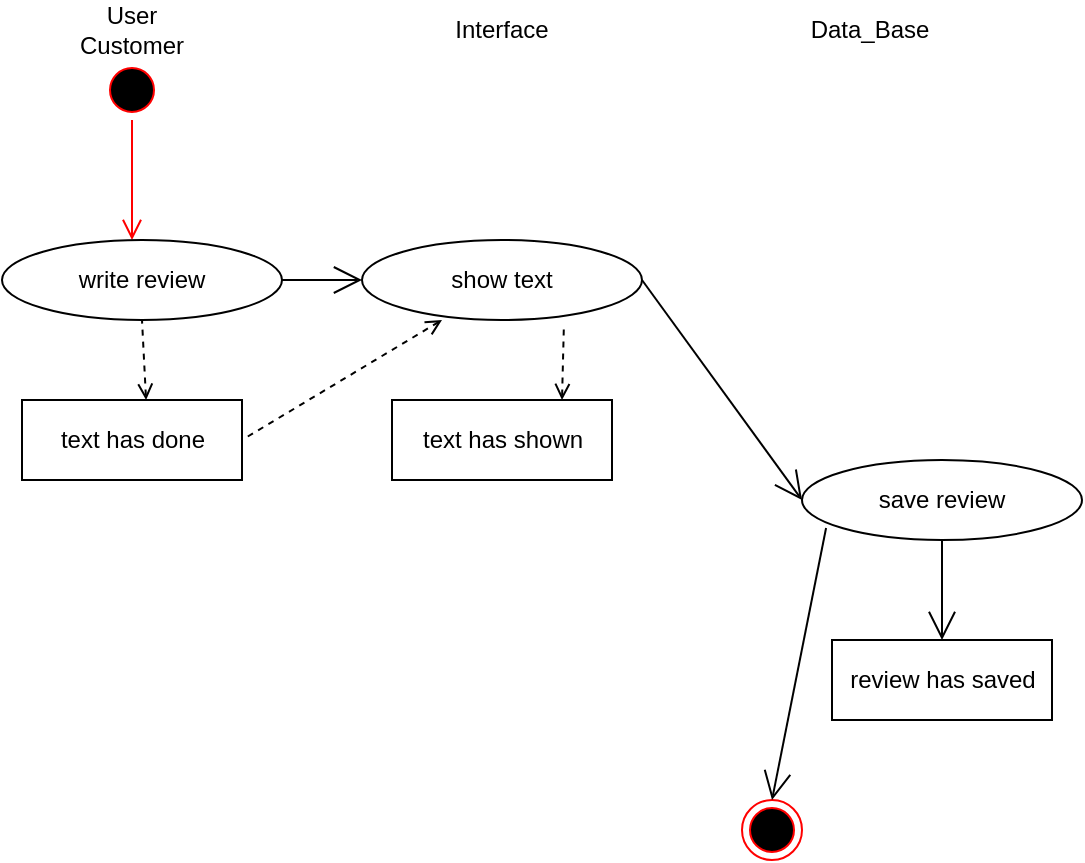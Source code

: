 <mxfile version="20.4.2" type="github">
  <diagram id="z9avxKSbuL60yGJpQ7t2" name="Page-1">
    <mxGraphModel dx="2193" dy="773" grid="1" gridSize="10" guides="1" tooltips="1" connect="1" arrows="1" fold="1" page="1" pageScale="1" pageWidth="827" pageHeight="1169" math="0" shadow="0">
      <root>
        <mxCell id="0" />
        <mxCell id="1" parent="0" />
        <mxCell id="NLPd5qukeARfpIiBdvrz-1" value="" style="ellipse;html=1;shape=startState;fillColor=#000000;strokeColor=#ff0000;" vertex="1" parent="1">
          <mxGeometry x="30" y="40" width="30" height="30" as="geometry" />
        </mxCell>
        <mxCell id="NLPd5qukeARfpIiBdvrz-2" value="" style="edgeStyle=orthogonalEdgeStyle;html=1;verticalAlign=bottom;endArrow=open;endSize=8;strokeColor=#ff0000;rounded=0;" edge="1" source="NLPd5qukeARfpIiBdvrz-1" parent="1">
          <mxGeometry relative="1" as="geometry">
            <mxPoint x="45" y="130" as="targetPoint" />
          </mxGeometry>
        </mxCell>
        <mxCell id="NLPd5qukeARfpIiBdvrz-3" value="User Customer" style="text;html=1;strokeColor=none;fillColor=none;align=center;verticalAlign=middle;whiteSpace=wrap;rounded=0;" vertex="1" parent="1">
          <mxGeometry x="15" y="10" width="60" height="30" as="geometry" />
        </mxCell>
        <mxCell id="NLPd5qukeARfpIiBdvrz-4" value="Interface" style="text;html=1;strokeColor=none;fillColor=none;align=center;verticalAlign=middle;whiteSpace=wrap;rounded=0;" vertex="1" parent="1">
          <mxGeometry x="200" y="10" width="60" height="30" as="geometry" />
        </mxCell>
        <mxCell id="NLPd5qukeARfpIiBdvrz-6" value="Data_Base" style="text;html=1;strokeColor=none;fillColor=none;align=center;verticalAlign=middle;whiteSpace=wrap;rounded=0;" vertex="1" parent="1">
          <mxGeometry x="384" y="10" width="60" height="30" as="geometry" />
        </mxCell>
        <mxCell id="NLPd5qukeARfpIiBdvrz-7" value="write review" style="ellipse;whiteSpace=wrap;html=1;" vertex="1" parent="1">
          <mxGeometry x="-20" y="130" width="140" height="40" as="geometry" />
        </mxCell>
        <mxCell id="NLPd5qukeARfpIiBdvrz-9" value="text has done" style="html=1;" vertex="1" parent="1">
          <mxGeometry x="-10" y="210" width="110" height="40" as="geometry" />
        </mxCell>
        <mxCell id="NLPd5qukeARfpIiBdvrz-12" value="" style="endArrow=none;dashed=1;html=1;rounded=0;startArrow=open;startFill=0;exitX=0.564;exitY=0;exitDx=0;exitDy=0;exitPerimeter=0;entryX=0.5;entryY=1;entryDx=0;entryDy=0;" edge="1" parent="1" source="NLPd5qukeARfpIiBdvrz-9" target="NLPd5qukeARfpIiBdvrz-7">
          <mxGeometry width="50" height="50" relative="1" as="geometry">
            <mxPoint x="340" y="320" as="sourcePoint" />
            <mxPoint x="440" y="220" as="targetPoint" />
            <Array as="points" />
          </mxGeometry>
        </mxCell>
        <mxCell id="NLPd5qukeARfpIiBdvrz-13" value="show text" style="ellipse;whiteSpace=wrap;html=1;" vertex="1" parent="1">
          <mxGeometry x="160" y="130" width="140" height="40" as="geometry" />
        </mxCell>
        <mxCell id="NLPd5qukeARfpIiBdvrz-14" value="" style="endArrow=open;endFill=1;endSize=12;html=1;rounded=0;exitX=1;exitY=0.5;exitDx=0;exitDy=0;entryX=0;entryY=0.5;entryDx=0;entryDy=0;" edge="1" parent="1" source="NLPd5qukeARfpIiBdvrz-7" target="NLPd5qukeARfpIiBdvrz-13">
          <mxGeometry width="160" relative="1" as="geometry">
            <mxPoint x="330" y="240" as="sourcePoint" />
            <mxPoint x="490" y="240" as="targetPoint" />
          </mxGeometry>
        </mxCell>
        <mxCell id="NLPd5qukeARfpIiBdvrz-16" value="" style="endArrow=none;dashed=1;html=1;rounded=0;startArrow=open;startFill=0;entryX=1;entryY=0.5;entryDx=0;entryDy=0;" edge="1" parent="1" target="NLPd5qukeARfpIiBdvrz-9">
          <mxGeometry width="50" height="50" relative="1" as="geometry">
            <mxPoint x="200" y="170" as="sourcePoint" />
            <mxPoint x="250" y="120" as="targetPoint" />
          </mxGeometry>
        </mxCell>
        <mxCell id="NLPd5qukeARfpIiBdvrz-17" value="text has shown" style="html=1;" vertex="1" parent="1">
          <mxGeometry x="175" y="210" width="110" height="40" as="geometry" />
        </mxCell>
        <mxCell id="NLPd5qukeARfpIiBdvrz-18" value="" style="endArrow=none;dashed=1;html=1;rounded=0;startArrow=open;startFill=0;entryX=0.721;entryY=1.075;entryDx=0;entryDy=0;entryPerimeter=0;" edge="1" parent="1" target="NLPd5qukeARfpIiBdvrz-13">
          <mxGeometry width="50" height="50" relative="1" as="geometry">
            <mxPoint x="260" y="210" as="sourcePoint" />
            <mxPoint x="310" y="160" as="targetPoint" />
          </mxGeometry>
        </mxCell>
        <mxCell id="NLPd5qukeARfpIiBdvrz-19" value="save review" style="ellipse;whiteSpace=wrap;html=1;" vertex="1" parent="1">
          <mxGeometry x="380" y="240" width="140" height="40" as="geometry" />
        </mxCell>
        <mxCell id="NLPd5qukeARfpIiBdvrz-20" value="" style="endArrow=open;endFill=1;endSize=12;html=1;rounded=0;exitX=1;exitY=0.5;exitDx=0;exitDy=0;entryX=0;entryY=0.5;entryDx=0;entryDy=0;" edge="1" parent="1" source="NLPd5qukeARfpIiBdvrz-13" target="NLPd5qukeARfpIiBdvrz-19">
          <mxGeometry width="160" relative="1" as="geometry">
            <mxPoint x="330" y="240" as="sourcePoint" />
            <mxPoint x="490" y="240" as="targetPoint" />
          </mxGeometry>
        </mxCell>
        <mxCell id="NLPd5qukeARfpIiBdvrz-21" value="review has saved" style="html=1;" vertex="1" parent="1">
          <mxGeometry x="395" y="330" width="110" height="40" as="geometry" />
        </mxCell>
        <mxCell id="NLPd5qukeARfpIiBdvrz-22" value="" style="endArrow=open;endFill=1;endSize=12;html=1;rounded=0;entryX=0.5;entryY=0;entryDx=0;entryDy=0;exitX=0.5;exitY=1;exitDx=0;exitDy=0;" edge="1" parent="1" source="NLPd5qukeARfpIiBdvrz-19" target="NLPd5qukeARfpIiBdvrz-21">
          <mxGeometry width="160" relative="1" as="geometry">
            <mxPoint x="330" y="240" as="sourcePoint" />
            <mxPoint x="490" y="240" as="targetPoint" />
          </mxGeometry>
        </mxCell>
        <mxCell id="NLPd5qukeARfpIiBdvrz-23" value="" style="ellipse;html=1;shape=endState;fillColor=#000000;strokeColor=#ff0000;" vertex="1" parent="1">
          <mxGeometry x="350" y="410" width="30" height="30" as="geometry" />
        </mxCell>
        <mxCell id="NLPd5qukeARfpIiBdvrz-24" value="" style="endArrow=open;endFill=1;endSize=12;html=1;rounded=0;entryX=0.5;entryY=0;entryDx=0;entryDy=0;exitX=0.086;exitY=0.85;exitDx=0;exitDy=0;exitPerimeter=0;" edge="1" parent="1" source="NLPd5qukeARfpIiBdvrz-19" target="NLPd5qukeARfpIiBdvrz-23">
          <mxGeometry width="160" relative="1" as="geometry">
            <mxPoint x="330" y="240" as="sourcePoint" />
            <mxPoint x="490" y="240" as="targetPoint" />
          </mxGeometry>
        </mxCell>
      </root>
    </mxGraphModel>
  </diagram>
</mxfile>
